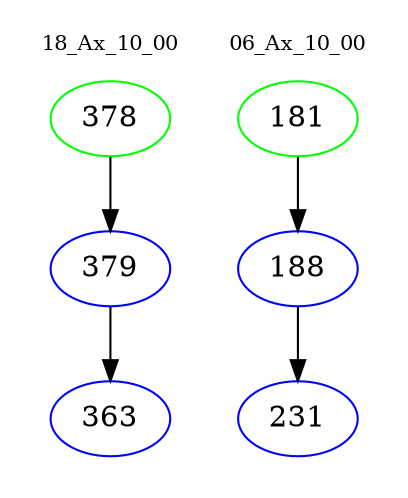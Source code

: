 digraph{
subgraph cluster_0 {
color = white
label = "18_Ax_10_00";
fontsize=10;
T0_378 [label="378", color="green"]
T0_378 -> T0_379 [color="black"]
T0_379 [label="379", color="blue"]
T0_379 -> T0_363 [color="black"]
T0_363 [label="363", color="blue"]
}
subgraph cluster_1 {
color = white
label = "06_Ax_10_00";
fontsize=10;
T1_181 [label="181", color="green"]
T1_181 -> T1_188 [color="black"]
T1_188 [label="188", color="blue"]
T1_188 -> T1_231 [color="black"]
T1_231 [label="231", color="blue"]
}
}
